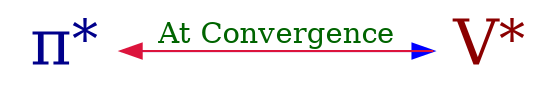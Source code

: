 digraph policy_iteration_convergence
{
  nodesep = 10.0
  rankdir = LR
  splines = false

  P [label=<&#960;<SUP>*</SUP>>, shape=none, fontsize="30", color=blue4, fontcolor=blue4]
  V [label=<V<SUP>*</SUP>>, shape=none, fontsize="30", color=red4, fontcolor=red4]

  P:e -> V:w [label="At Convergence", color=Blue, fontcolor=darkgreen]
  V:w -> P:e [color=crimson fontcolor=crimson]
}

